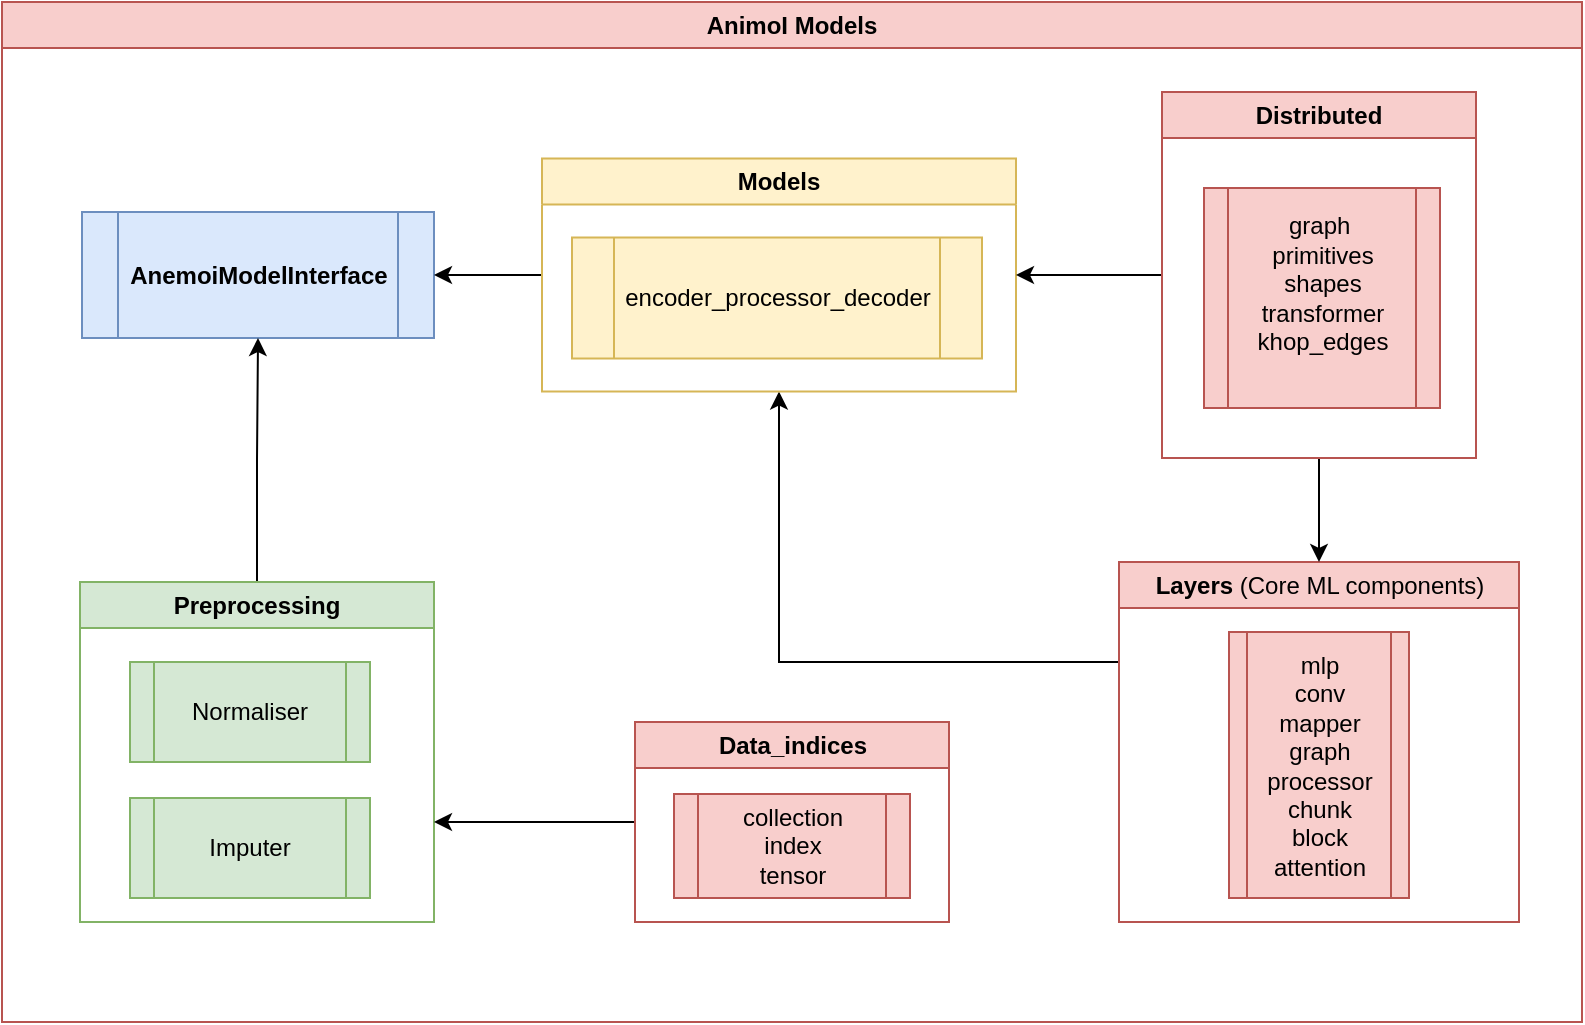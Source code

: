 <mxfile version="24.4.10" type="device">
  <diagram name="Page-1" id="tshCXmTGbgQGSjDAKy5b">
    <mxGraphModel dx="918" dy="-538" grid="1" gridSize="10" guides="1" tooltips="1" connect="1" arrows="1" fold="1" page="1" pageScale="1" pageWidth="827" pageHeight="1169" math="0" shadow="0">
      <root>
        <mxCell id="0" />
        <mxCell id="1" parent="0" />
        <mxCell id="eMePRidQOvQKZ3TtVd1W-39" value="AnimoI Models" style="swimlane;whiteSpace=wrap;html=1;fillColor=#f8cecc;strokeColor=#b85450;container=0;" parent="1" vertex="1">
          <mxGeometry x="640" y="1828" width="790" height="510" as="geometry" />
        </mxCell>
        <mxCell id="eMePRidQOvQKZ3TtVd1W-40" value="AnemoiModelInterface" style="shape=process;whiteSpace=wrap;html=1;backgroundOutline=1;fontStyle=1;startSize=23;fillColor=#dae8fc;strokeColor=#6c8ebf;container=0;" parent="eMePRidQOvQKZ3TtVd1W-39" vertex="1">
          <mxGeometry x="40" y="105" width="176" height="63" as="geometry" />
        </mxCell>
        <mxCell id="eMePRidQOvQKZ3TtVd1W-63" style="edgeStyle=orthogonalEdgeStyle;rounded=0;orthogonalLoop=1;jettySize=auto;html=1;entryX=0.5;entryY=1;entryDx=0;entryDy=0;" parent="eMePRidQOvQKZ3TtVd1W-39" source="eMePRidQOvQKZ3TtVd1W-44" target="eMePRidQOvQKZ3TtVd1W-40" edge="1">
          <mxGeometry relative="1" as="geometry" />
        </mxCell>
        <mxCell id="eMePRidQOvQKZ3TtVd1W-44" value="Preprocessing" style="swimlane;whiteSpace=wrap;html=1;fillColor=#d5e8d4;strokeColor=#82b366;" parent="eMePRidQOvQKZ3TtVd1W-39" vertex="1">
          <mxGeometry x="39" y="290" width="177" height="170" as="geometry" />
        </mxCell>
        <mxCell id="eMePRidQOvQKZ3TtVd1W-45" value="Normaliser" style="shape=process;whiteSpace=wrap;html=1;backgroundOutline=1;fillColor=#d5e8d4;strokeColor=#82b366;" parent="eMePRidQOvQKZ3TtVd1W-44" vertex="1">
          <mxGeometry x="25" y="40" width="120" height="50" as="geometry" />
        </mxCell>
        <mxCell id="eMePRidQOvQKZ3TtVd1W-46" value="Imputer" style="shape=process;whiteSpace=wrap;html=1;backgroundOutline=1;fillColor=#d5e8d4;strokeColor=#82b366;" parent="eMePRidQOvQKZ3TtVd1W-44" vertex="1">
          <mxGeometry x="25" y="108" width="120" height="50" as="geometry" />
        </mxCell>
        <mxCell id="eMePRidQOvQKZ3TtVd1W-62" style="edgeStyle=orthogonalEdgeStyle;rounded=0;orthogonalLoop=1;jettySize=auto;html=1;exitX=0;exitY=0.25;exitDx=0;exitDy=0;entryX=0.5;entryY=1;entryDx=0;entryDy=0;" parent="eMePRidQOvQKZ3TtVd1W-39" source="eMePRidQOvQKZ3TtVd1W-49" target="eMePRidQOvQKZ3TtVd1W-52" edge="1">
          <mxGeometry relative="1" as="geometry">
            <Array as="points">
              <mxPoint x="559" y="330" />
              <mxPoint x="389" y="330" />
            </Array>
          </mxGeometry>
        </mxCell>
        <mxCell id="eMePRidQOvQKZ3TtVd1W-49" value="Layers&lt;span style=&quot;font-weight: 400;&quot;&gt; (Core ML components)&lt;/span&gt;" style="swimlane;whiteSpace=wrap;html=1;fillColor=#f8cecc;strokeColor=#b85450;align=center;verticalAlign=middle;fontFamily=Helvetica;fontSize=12;fontColor=default;fontStyle=1;" parent="eMePRidQOvQKZ3TtVd1W-39" vertex="1">
          <mxGeometry x="558.5" y="280" width="200" height="180" as="geometry" />
        </mxCell>
        <mxCell id="eMePRidQOvQKZ3TtVd1W-50" value="mlp&lt;div&gt;conv&lt;br&gt;&lt;div&gt;mapper&lt;/div&gt;&lt;div&gt;graph&lt;/div&gt;&lt;div&gt;processor&lt;/div&gt;&lt;div&gt;chunk&lt;/div&gt;&lt;div&gt;block&lt;/div&gt;&lt;div&gt;attention&lt;/div&gt;&lt;/div&gt;" style="shape=process;whiteSpace=wrap;html=1;backgroundOutline=1;fillColor=#f8cecc;strokeColor=#b85450;container=0;" parent="eMePRidQOvQKZ3TtVd1W-49" vertex="1">
          <mxGeometry x="55" y="35" width="90" height="133" as="geometry" />
        </mxCell>
        <mxCell id="eMePRidQOvQKZ3TtVd1W-51" style="edgeStyle=orthogonalEdgeStyle;rounded=0;orthogonalLoop=1;jettySize=auto;html=1;exitX=0;exitY=0.5;exitDx=0;exitDy=0;" parent="eMePRidQOvQKZ3TtVd1W-39" source="eMePRidQOvQKZ3TtVd1W-52" target="eMePRidQOvQKZ3TtVd1W-40" edge="1">
          <mxGeometry relative="1" as="geometry" />
        </mxCell>
        <mxCell id="eMePRidQOvQKZ3TtVd1W-52" value="Models" style="swimlane;whiteSpace=wrap;html=1;fillColor=#fff2cc;strokeColor=#d6b656;align=center;verticalAlign=middle;fontFamily=Helvetica;fontSize=12;fontStyle=1;" parent="eMePRidQOvQKZ3TtVd1W-39" vertex="1">
          <mxGeometry x="270" y="78.25" width="237" height="116.5" as="geometry" />
        </mxCell>
        <mxCell id="eMePRidQOvQKZ3TtVd1W-53" value="encoder_processor_decoder" style="shape=process;whiteSpace=wrap;html=1;backgroundOutline=1;fillColor=#fff2cc;strokeColor=#d6b656;container=0;" parent="eMePRidQOvQKZ3TtVd1W-52" vertex="1">
          <mxGeometry x="15" y="39.5" width="205" height="60.5" as="geometry" />
        </mxCell>
        <mxCell id="eMePRidQOvQKZ3TtVd1W-59" style="edgeStyle=orthogonalEdgeStyle;rounded=0;orthogonalLoop=1;jettySize=auto;html=1;exitX=0.5;exitY=1;exitDx=0;exitDy=0;entryX=0.5;entryY=0;entryDx=0;entryDy=0;" parent="eMePRidQOvQKZ3TtVd1W-39" source="eMePRidQOvQKZ3TtVd1W-55" target="eMePRidQOvQKZ3TtVd1W-49" edge="1">
          <mxGeometry relative="1" as="geometry" />
        </mxCell>
        <mxCell id="eMePRidQOvQKZ3TtVd1W-61" style="edgeStyle=orthogonalEdgeStyle;rounded=0;orthogonalLoop=1;jettySize=auto;html=1;entryX=1;entryY=0.5;entryDx=0;entryDy=0;exitX=0;exitY=0.5;exitDx=0;exitDy=0;" parent="eMePRidQOvQKZ3TtVd1W-39" source="eMePRidQOvQKZ3TtVd1W-55" target="eMePRidQOvQKZ3TtVd1W-52" edge="1">
          <mxGeometry relative="1" as="geometry">
            <mxPoint x="600" y="165" as="sourcePoint" />
          </mxGeometry>
        </mxCell>
        <mxCell id="eMePRidQOvQKZ3TtVd1W-55" value="Distributed" style="swimlane;whiteSpace=wrap;html=1;fillColor=#f8cecc;strokeColor=#b85450;align=center;verticalAlign=middle;fontFamily=Helvetica;fontSize=12;fontColor=default;fontStyle=1;" parent="eMePRidQOvQKZ3TtVd1W-39" vertex="1">
          <mxGeometry x="580" y="45" width="157" height="183" as="geometry" />
        </mxCell>
        <mxCell id="eMePRidQOvQKZ3TtVd1W-56" value="&lt;span style=&quot;font-weight: 400;&quot;&gt;graph&amp;nbsp;&lt;/span&gt;&lt;br&gt;&lt;div&gt;&lt;div&gt;&lt;div&gt;&lt;span style=&quot;font-weight: normal;&quot;&gt;primitives&lt;/span&gt;&lt;/div&gt;&lt;/div&gt;&lt;div&gt;&lt;span style=&quot;font-weight: normal;&quot;&gt;shapes&lt;/span&gt;&lt;/div&gt;&lt;div&gt;&lt;span style=&quot;font-weight: normal;&quot;&gt;transformer&lt;/span&gt;&lt;/div&gt;&lt;div&gt;&lt;span style=&quot;font-weight: normal;&quot;&gt;khop_edges&lt;/span&gt;&lt;/div&gt;&lt;div&gt;&lt;br&gt;&lt;/div&gt;&lt;/div&gt;" style="shape=process;whiteSpace=wrap;html=1;backgroundOutline=1;fontStyle=1;startSize=23;fillColor=#f8cecc;strokeColor=#b85450;container=0;" parent="eMePRidQOvQKZ3TtVd1W-55" vertex="1">
          <mxGeometry x="21" y="48" width="118" height="110" as="geometry" />
        </mxCell>
        <mxCell id="KFeq1g4Bu1sUeIatVIxk-3" style="edgeStyle=orthogonalEdgeStyle;rounded=0;orthogonalLoop=1;jettySize=auto;html=1;exitX=0;exitY=0.5;exitDx=0;exitDy=0;" edge="1" parent="eMePRidQOvQKZ3TtVd1W-39" source="KFeq1g4Bu1sUeIatVIxk-1">
          <mxGeometry relative="1" as="geometry">
            <mxPoint x="216" y="410" as="targetPoint" />
            <Array as="points">
              <mxPoint x="216" y="410" />
            </Array>
          </mxGeometry>
        </mxCell>
        <mxCell id="KFeq1g4Bu1sUeIatVIxk-1" value="Data_indices" style="swimlane;whiteSpace=wrap;html=1;fillColor=#f8cecc;strokeColor=#b85450;align=center;verticalAlign=middle;fontFamily=Helvetica;fontSize=12;fontColor=default;fontStyle=1;" vertex="1" parent="eMePRidQOvQKZ3TtVd1W-39">
          <mxGeometry x="316.5" y="360" width="157" height="100" as="geometry" />
        </mxCell>
        <mxCell id="KFeq1g4Bu1sUeIatVIxk-2" value="&lt;div&gt;&lt;div&gt;&lt;span style=&quot;font-weight: 400;&quot;&gt;collection&lt;/span&gt;&lt;/div&gt;&lt;/div&gt;&lt;div&gt;&lt;span style=&quot;font-weight: 400;&quot;&gt;index&lt;/span&gt;&lt;/div&gt;&lt;div&gt;&lt;span style=&quot;font-weight: 400;&quot;&gt;tensor&lt;/span&gt;&lt;/div&gt;" style="shape=process;whiteSpace=wrap;html=1;backgroundOutline=1;fontStyle=1;startSize=23;fillColor=#f8cecc;strokeColor=#b85450;container=0;" vertex="1" parent="KFeq1g4Bu1sUeIatVIxk-1">
          <mxGeometry x="19.5" y="36" width="118" height="52" as="geometry" />
        </mxCell>
      </root>
    </mxGraphModel>
  </diagram>
</mxfile>

